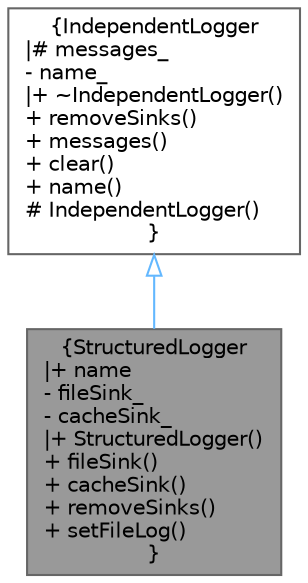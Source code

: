 digraph "StructuredLogger"
{
 // INTERACTIVE_SVG=YES
 // LATEX_PDF_SIZE
  bgcolor="transparent";
  edge [fontname=Helvetica,fontsize=10,labelfontname=Helvetica,labelfontsize=10];
  node [fontname=Helvetica,fontsize=10,shape=box,height=0.2,width=0.4];
  Node1 [label="{StructuredLogger\n|+ name\l- fileSink_\l- cacheSink_\l|+ StructuredLogger()\l+ fileSink()\l+ cacheSink()\l+ removeSinks()\l+ setFileLog()\l}",height=0.2,width=0.4,color="gray40", fillcolor="grey60", style="filled", fontcolor="black",tooltip=" "];
  Node2 -> Node1 [dir="back",color="steelblue1",style="solid",arrowtail="onormal"];
  Node2 [label="{IndependentLogger\n|# messages_\l- name_\l|+ ~IndependentLogger()\l+ removeSinks()\l+ messages()\l+ clear()\l+ name()\l# IndependentLogger()\l}",height=0.2,width=0.4,color="gray40", fillcolor="white", style="filled",URL="$classore_1_1data_1_1_independent_logger.html",tooltip="Base Log handler class that utilises Boost logging to create log sinks."];
}
